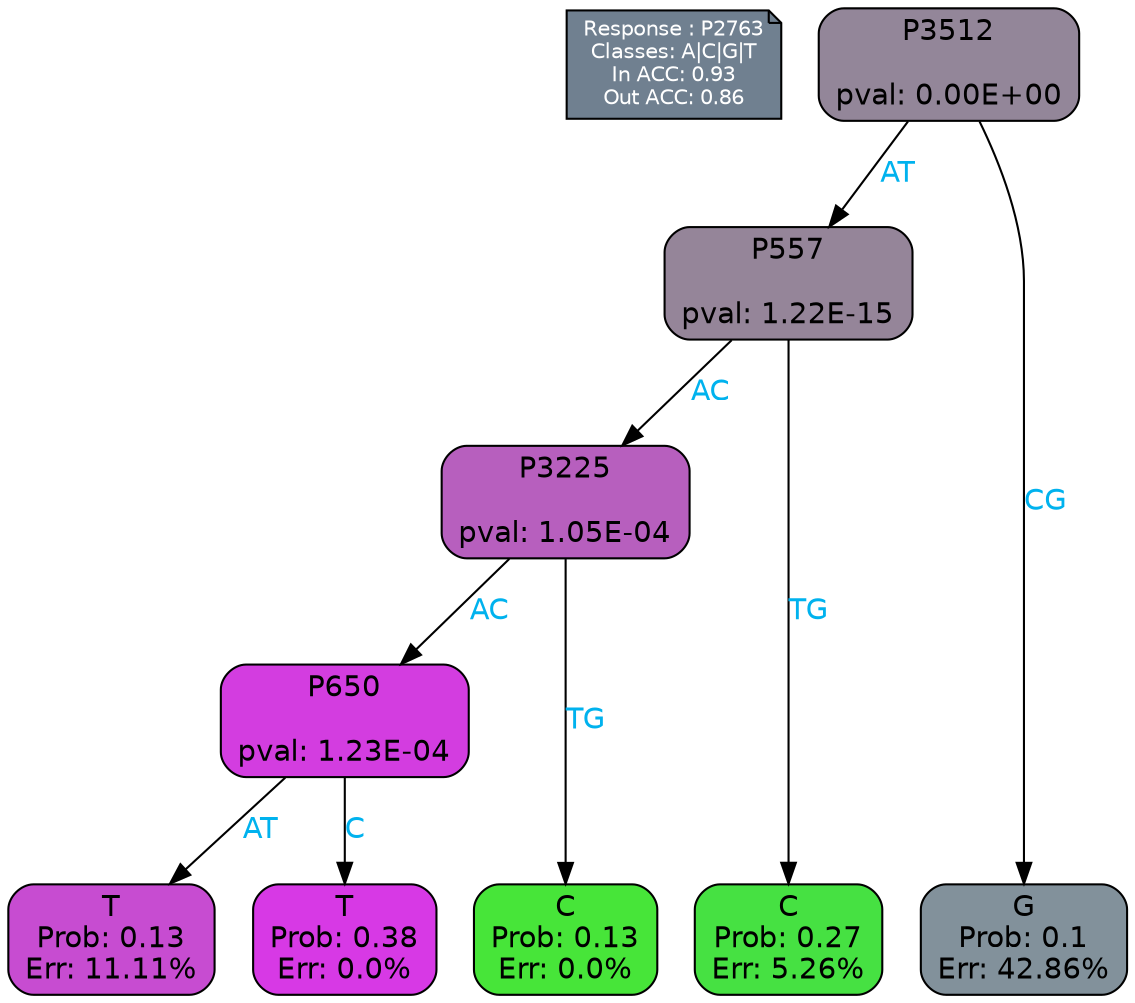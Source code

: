 digraph Tree {
node [shape=box, style="filled, rounded", color="black", fontname=helvetica] ;
graph [ranksep=equally, splines=polylines, bgcolor=transparent, dpi=600] ;
edge [fontname=helvetica] ;
LEGEND [label="Response : P2763
Classes: A|C|G|T
In ACC: 0.93
Out ACC: 0.86
",shape=note,align=left,style=filled,fillcolor="slategray",fontcolor="white",fontsize=10];1 [label="P3512

pval: 0.00E+00", fillcolor="#938699"] ;
2 [label="P557

pval: 1.22E-15", fillcolor="#958599"] ;
3 [label="P3225

pval: 1.05E-04", fillcolor="#b75fbe"] ;
4 [label="P650

pval: 1.23E-04", fillcolor="#d33de0"] ;
5 [label="T
Prob: 0.13
Err: 11.11%", fillcolor="#c74cd1"] ;
6 [label="T
Prob: 0.38
Err: 0.0%", fillcolor="#d739e5"] ;
7 [label="C
Prob: 0.13
Err: 0.0%", fillcolor="#47e539"] ;
8 [label="C
Prob: 0.27
Err: 5.26%", fillcolor="#46e142"] ;
9 [label="G
Prob: 0.1
Err: 42.86%", fillcolor="#82919b"] ;
1 -> 9 [label="CG",fontcolor=deepskyblue2] ;
1 -> 2 [label="AT",fontcolor=deepskyblue2] ;
2 -> 8 [label="TG",fontcolor=deepskyblue2] ;
2 -> 3 [label="AC",fontcolor=deepskyblue2] ;
3 -> 4 [label="AC",fontcolor=deepskyblue2] ;
3 -> 7 [label="TG",fontcolor=deepskyblue2] ;
4 -> 5 [label="AT",fontcolor=deepskyblue2] ;
4 -> 6 [label="C",fontcolor=deepskyblue2] ;
{rank = same; 5;6;7;8;9;}{rank = same; LEGEND;1;}}